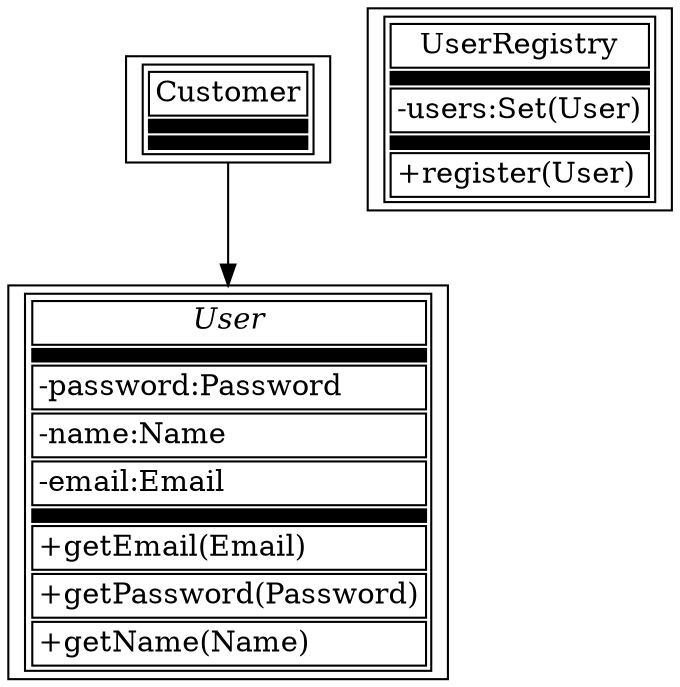 digraph {
node [shape=rect]
Customer[label=<
<TABLE>
<TR><TD>Customer</TD></TR>
<TR><TD BGCOLOR="Black"></TD></TR><TR><TD BGCOLOR="Black"></TD></TR></TABLE>
>];
UserRegistry[label=<
<TABLE>
<TR><TD>UserRegistry</TD></TR>
<TR><TD BGCOLOR="Black"></TD></TR><TR><TD ALIGN="LEFT">-users:Set(User)</TD></TR>
<TR><TD BGCOLOR="Black"></TD></TR><TR><TD ALIGN="LEFT">+register(User)</TD></TR>
</TABLE>
>];
User[label=<
<TABLE>
<TR><TD><I>User</I></TD></TR>
<TR><TD BGCOLOR="Black"></TD></TR><TR><TD ALIGN="LEFT">-password:Password</TD></TR>
<TR><TD ALIGN="LEFT">-name:Name</TD></TR>
<TR><TD ALIGN="LEFT">-email:Email</TD></TR>
<TR><TD BGCOLOR="Black"></TD></TR><TR><TD ALIGN="LEFT">+getEmail(Email)</TD></TR>
<TR><TD ALIGN="LEFT">+getPassword(Password)</TD></TR>
<TR><TD ALIGN="LEFT">+getName(Name)</TD></TR>
</TABLE>
>];
Customer->User[shape=dashed,tail=normal]
}
